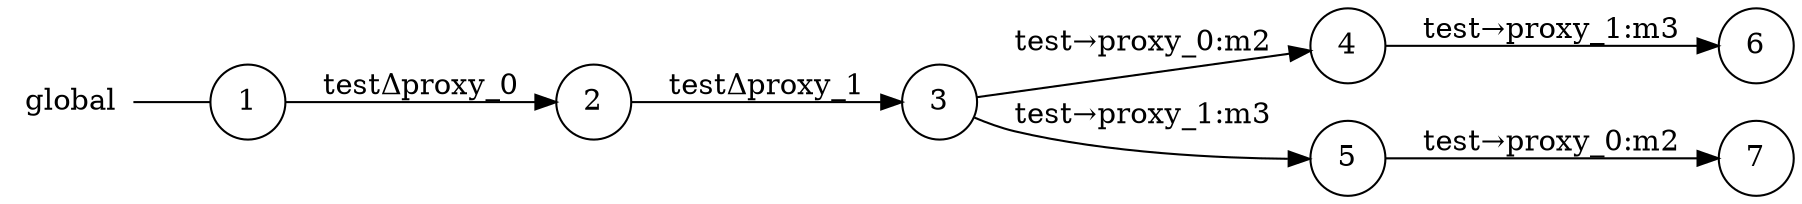 digraph global {
	rankdir="LR";
	n_0 [label="global", shape="plaintext"];
	n_1 [id="3", shape=circle, label="3"];
	n_2 [id="6", shape=circle, label="6"];
	n_3 [id="4", shape=circle, label="4"];
	n_4 [id="5", shape=circle, label="5"];
	n_5 [id="2", shape=circle, label="2"];
	n_6 [id="7", shape=circle, label="7"];
	n_7 [id="1", shape=circle, label="1"];
	n_0 -> n_7 [arrowhead=none];

	n_5 -> n_1 [id="[$e|1]", label="testΔproxy_1"];
	n_3 -> n_2 [id="[$e|4]", label="test→proxy_1:m3"];
	n_1 -> n_4 [id="[$e|3]", label="test→proxy_1:m3"];
	n_4 -> n_6 [id="[$e|5]", label="test→proxy_0:m2"];
	n_7 -> n_5 [id="[$e|0]", label="testΔproxy_0"];
	n_1 -> n_3 [id="[$e|2]", label="test→proxy_0:m2"];
}
